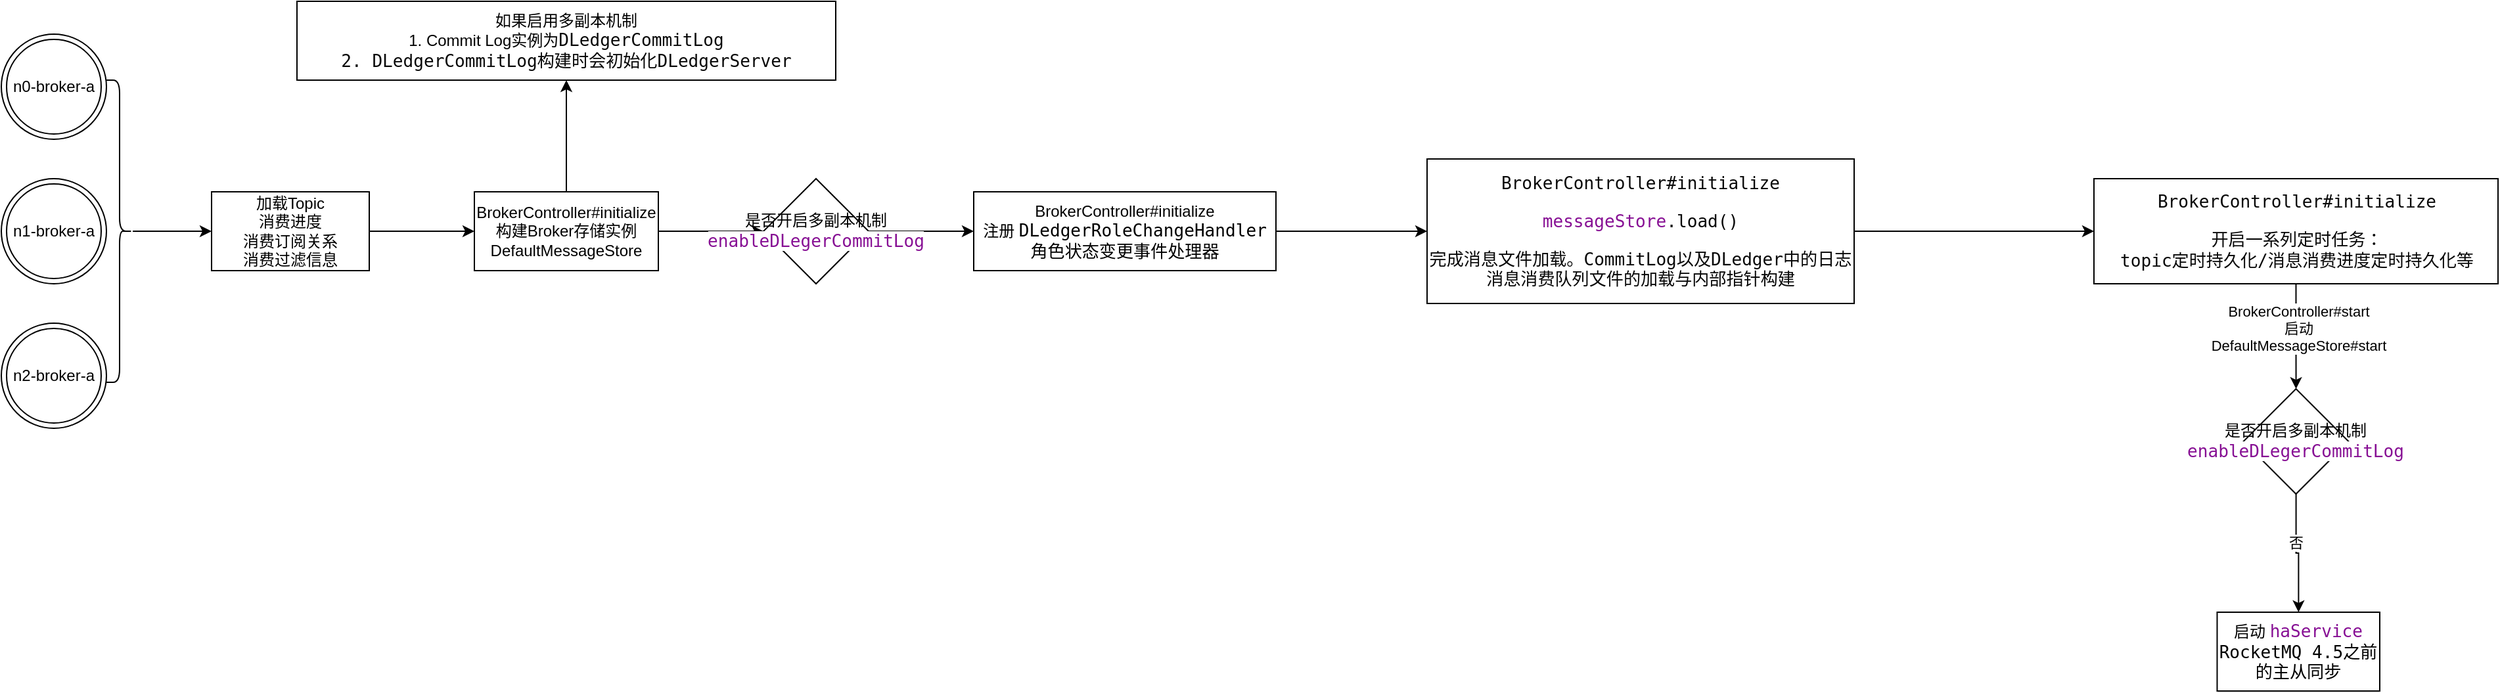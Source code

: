 <mxfile version="20.1.1" type="github">
  <diagram id="C5RBs43oDa-KdzZeNtuy" name="Page-1">
    <mxGraphModel dx="1731" dy="1007" grid="1" gridSize="10" guides="1" tooltips="1" connect="1" arrows="1" fold="1" page="1" pageScale="1" pageWidth="827" pageHeight="1169" math="0" shadow="0">
      <root>
        <mxCell id="WIyWlLk6GJQsqaUBKTNV-0" />
        <mxCell id="WIyWlLk6GJQsqaUBKTNV-1" parent="WIyWlLk6GJQsqaUBKTNV-0" />
        <mxCell id="275O_Iy-UAPiwlHhrqx4-0" value="n0-broker-a" style="ellipse;shape=doubleEllipse;whiteSpace=wrap;html=1;aspect=fixed;" vertex="1" parent="WIyWlLk6GJQsqaUBKTNV-1">
          <mxGeometry x="80" y="120" width="80" height="80" as="geometry" />
        </mxCell>
        <mxCell id="275O_Iy-UAPiwlHhrqx4-1" value="n1-broker-a" style="ellipse;shape=doubleEllipse;whiteSpace=wrap;html=1;aspect=fixed;" vertex="1" parent="WIyWlLk6GJQsqaUBKTNV-1">
          <mxGeometry x="80" y="230" width="80" height="80" as="geometry" />
        </mxCell>
        <mxCell id="275O_Iy-UAPiwlHhrqx4-2" value="n2-broker-a" style="ellipse;shape=doubleEllipse;whiteSpace=wrap;html=1;aspect=fixed;" vertex="1" parent="WIyWlLk6GJQsqaUBKTNV-1">
          <mxGeometry x="80" y="340" width="80" height="80" as="geometry" />
        </mxCell>
        <mxCell id="275O_Iy-UAPiwlHhrqx4-7" value="" style="edgeStyle=orthogonalEdgeStyle;rounded=0;orthogonalLoop=1;jettySize=auto;html=1;" edge="1" parent="WIyWlLk6GJQsqaUBKTNV-1" source="275O_Iy-UAPiwlHhrqx4-3" target="275O_Iy-UAPiwlHhrqx4-6">
          <mxGeometry relative="1" as="geometry" />
        </mxCell>
        <mxCell id="275O_Iy-UAPiwlHhrqx4-3" value="" style="shape=curlyBracket;whiteSpace=wrap;html=1;rounded=1;flipH=1;" vertex="1" parent="WIyWlLk6GJQsqaUBKTNV-1">
          <mxGeometry x="160" y="155" width="20" height="230" as="geometry" />
        </mxCell>
        <mxCell id="275O_Iy-UAPiwlHhrqx4-9" value="" style="edgeStyle=orthogonalEdgeStyle;rounded=0;orthogonalLoop=1;jettySize=auto;html=1;" edge="1" parent="WIyWlLk6GJQsqaUBKTNV-1" source="275O_Iy-UAPiwlHhrqx4-6" target="275O_Iy-UAPiwlHhrqx4-8">
          <mxGeometry relative="1" as="geometry" />
        </mxCell>
        <mxCell id="275O_Iy-UAPiwlHhrqx4-6" value="加载Topic&lt;br&gt;消费进度&lt;br&gt;消费订阅关系&lt;br&gt;消费过滤信息" style="rounded=0;whiteSpace=wrap;html=1;" vertex="1" parent="WIyWlLk6GJQsqaUBKTNV-1">
          <mxGeometry x="240" y="240" width="120" height="60" as="geometry" />
        </mxCell>
        <mxCell id="275O_Iy-UAPiwlHhrqx4-11" value="" style="edgeStyle=orthogonalEdgeStyle;rounded=0;orthogonalLoop=1;jettySize=auto;html=1;" edge="1" parent="WIyWlLk6GJQsqaUBKTNV-1" source="275O_Iy-UAPiwlHhrqx4-8" target="275O_Iy-UAPiwlHhrqx4-10">
          <mxGeometry relative="1" as="geometry" />
        </mxCell>
        <mxCell id="275O_Iy-UAPiwlHhrqx4-15" value="" style="edgeStyle=orthogonalEdgeStyle;rounded=0;orthogonalLoop=1;jettySize=auto;html=1;" edge="1" parent="WIyWlLk6GJQsqaUBKTNV-1" source="275O_Iy-UAPiwlHhrqx4-8" target="275O_Iy-UAPiwlHhrqx4-14">
          <mxGeometry relative="1" as="geometry" />
        </mxCell>
        <mxCell id="275O_Iy-UAPiwlHhrqx4-8" value="BrokerController#initialize&lt;br&gt;构建Broker存储实例&lt;br&gt;DefaultMessageStore" style="whiteSpace=wrap;html=1;rounded=0;" vertex="1" parent="WIyWlLk6GJQsqaUBKTNV-1">
          <mxGeometry x="440" y="240" width="140" height="60" as="geometry" />
        </mxCell>
        <mxCell id="275O_Iy-UAPiwlHhrqx4-13" value="" style="edgeStyle=orthogonalEdgeStyle;rounded=0;orthogonalLoop=1;jettySize=auto;html=1;" edge="1" parent="WIyWlLk6GJQsqaUBKTNV-1" source="275O_Iy-UAPiwlHhrqx4-10" target="275O_Iy-UAPiwlHhrqx4-12">
          <mxGeometry relative="1" as="geometry" />
        </mxCell>
        <mxCell id="275O_Iy-UAPiwlHhrqx4-10" value="是否开启多副本机制&lt;span style=&quot;color: rgb(135, 16, 148); background-color: rgb(255, 255, 255); font-family: &amp;quot;JetBrains Mono&amp;quot;, monospace; font-size: 9.8pt;&quot;&gt;enableDLegerCommitLog&lt;/span&gt;" style="rhombus;whiteSpace=wrap;html=1;rounded=0;" vertex="1" parent="WIyWlLk6GJQsqaUBKTNV-1">
          <mxGeometry x="660" y="230" width="80" height="80" as="geometry" />
        </mxCell>
        <mxCell id="275O_Iy-UAPiwlHhrqx4-17" value="" style="edgeStyle=orthogonalEdgeStyle;rounded=0;orthogonalLoop=1;jettySize=auto;html=1;" edge="1" parent="WIyWlLk6GJQsqaUBKTNV-1" source="275O_Iy-UAPiwlHhrqx4-12" target="275O_Iy-UAPiwlHhrqx4-16">
          <mxGeometry relative="1" as="geometry" />
        </mxCell>
        <mxCell id="275O_Iy-UAPiwlHhrqx4-12" value="BrokerController#initialize&lt;br&gt;注册&amp;nbsp;&lt;span style=&quot;background-color: rgb(255, 255, 255); font-family: &amp;quot;JetBrains Mono&amp;quot;, monospace; font-size: 9.8pt;&quot;&gt;DLedgerRoleChangeHandler 角色状态变更事件处理器&lt;/span&gt;" style="whiteSpace=wrap;html=1;rounded=0;" vertex="1" parent="WIyWlLk6GJQsqaUBKTNV-1">
          <mxGeometry x="820" y="240" width="230" height="60" as="geometry" />
        </mxCell>
        <mxCell id="275O_Iy-UAPiwlHhrqx4-14" value="如果启用多副本机制&lt;br&gt;1. Commit Log实例为&lt;span style=&quot;background-color: rgb(255, 255, 255); color: rgb(8, 8, 8); font-family: &amp;quot;JetBrains Mono&amp;quot;, monospace; font-size: 9.8pt;&quot;&gt;DLedgerCommitLog&lt;br&gt;2.&lt;/span&gt;&lt;span style=&quot;color: rgb(8, 8, 8); font-family: &amp;quot;JetBrains Mono&amp;quot;, monospace; font-size: 13.067px; background-color: rgb(255, 255, 255);&quot;&gt;&amp;nbsp;DLedgerCommitLog构建时&lt;/span&gt;&lt;span style=&quot;background-color: rgb(255, 255, 255); color: rgb(8, 8, 8); font-family: &amp;quot;JetBrains Mono&amp;quot;, monospace; font-size: 9.8pt;&quot;&gt;会初始化&lt;/span&gt;&lt;span style=&quot;background-color: rgb(255, 255, 255); color: rgb(8, 8, 8); font-family: &amp;quot;JetBrains Mono&amp;quot;, monospace; font-size: 9.8pt;&quot;&gt;DLedgerServer&lt;/span&gt;" style="whiteSpace=wrap;html=1;rounded=0;" vertex="1" parent="WIyWlLk6GJQsqaUBKTNV-1">
          <mxGeometry x="305" y="95" width="410" height="60" as="geometry" />
        </mxCell>
        <mxCell id="275O_Iy-UAPiwlHhrqx4-19" value="" style="edgeStyle=orthogonalEdgeStyle;rounded=0;orthogonalLoop=1;jettySize=auto;html=1;" edge="1" parent="WIyWlLk6GJQsqaUBKTNV-1" source="275O_Iy-UAPiwlHhrqx4-16" target="275O_Iy-UAPiwlHhrqx4-18">
          <mxGeometry relative="1" as="geometry" />
        </mxCell>
        <mxCell id="275O_Iy-UAPiwlHhrqx4-16" value="&lt;pre style=&quot;background-color:#ffffff;color:#080808;font-family:&#39;JetBrains Mono&#39;,monospace;font-size:9.8pt;&quot;&gt;BrokerController#initialize&lt;br style=&quot;color: rgb(0, 0, 0); font-family: Helvetica; font-size: 12px; background-color: rgb(248, 249, 250);&quot;&gt;&lt;/pre&gt;&lt;pre style=&quot;background-color:#ffffff;color:#080808;font-family:&#39;JetBrains Mono&#39;,monospace;font-size:9.8pt;&quot;&gt;&lt;span style=&quot;color:#871094;&quot;&gt;messageStore&lt;/span&gt;.load()&lt;/pre&gt;&lt;pre style=&quot;background-color:#ffffff;color:#080808;font-family:&#39;JetBrains Mono&#39;,monospace;font-size:9.8pt;&quot;&gt;完成消息文件加载。CommitLog以及DLedger中的日志&lt;br/&gt;消息消费队列文件的加载与内部指针构建&lt;/pre&gt;" style="whiteSpace=wrap;html=1;rounded=0;" vertex="1" parent="WIyWlLk6GJQsqaUBKTNV-1">
          <mxGeometry x="1165" y="215" width="325" height="110" as="geometry" />
        </mxCell>
        <mxCell id="275O_Iy-UAPiwlHhrqx4-21" value="" style="edgeStyle=orthogonalEdgeStyle;rounded=0;orthogonalLoop=1;jettySize=auto;html=1;" edge="1" parent="WIyWlLk6GJQsqaUBKTNV-1" source="275O_Iy-UAPiwlHhrqx4-18" target="275O_Iy-UAPiwlHhrqx4-20">
          <mxGeometry relative="1" as="geometry" />
        </mxCell>
        <mxCell id="275O_Iy-UAPiwlHhrqx4-22" value="BrokerController#start&lt;br&gt;启动&lt;br&gt;DefaultMessageStore#start" style="edgeLabel;html=1;align=center;verticalAlign=middle;resizable=0;points=[];" vertex="1" connectable="0" parent="275O_Iy-UAPiwlHhrqx4-21">
          <mxGeometry x="-0.161" y="1" relative="1" as="geometry">
            <mxPoint as="offset" />
          </mxGeometry>
        </mxCell>
        <mxCell id="275O_Iy-UAPiwlHhrqx4-18" value="&lt;pre style=&quot;background-color: rgb(255, 255, 255); color: rgb(8, 8, 8); font-family: &amp;quot;JetBrains Mono&amp;quot;, monospace; font-size: 9.8pt;&quot;&gt;BrokerController#initialize&lt;/pre&gt;&lt;pre style=&quot;background-color: rgb(255, 255, 255); color: rgb(8, 8, 8); font-family: &amp;quot;JetBrains Mono&amp;quot;, monospace; font-size: 9.8pt;&quot;&gt;开启一系列定时任务：&lt;br/&gt;topic定时持久化/消息消费进度定时持久化等&lt;/pre&gt;" style="whiteSpace=wrap;html=1;rounded=0;" vertex="1" parent="WIyWlLk6GJQsqaUBKTNV-1">
          <mxGeometry x="1672.5" y="230" width="307.5" height="80" as="geometry" />
        </mxCell>
        <mxCell id="275O_Iy-UAPiwlHhrqx4-24" value="" style="edgeStyle=orthogonalEdgeStyle;rounded=0;orthogonalLoop=1;jettySize=auto;html=1;" edge="1" parent="WIyWlLk6GJQsqaUBKTNV-1" source="275O_Iy-UAPiwlHhrqx4-20" target="275O_Iy-UAPiwlHhrqx4-23">
          <mxGeometry relative="1" as="geometry" />
        </mxCell>
        <mxCell id="275O_Iy-UAPiwlHhrqx4-25" value="否" style="edgeLabel;html=1;align=center;verticalAlign=middle;resizable=0;points=[];" vertex="1" connectable="0" parent="275O_Iy-UAPiwlHhrqx4-24">
          <mxGeometry x="-0.207" y="-1" relative="1" as="geometry">
            <mxPoint as="offset" />
          </mxGeometry>
        </mxCell>
        <mxCell id="275O_Iy-UAPiwlHhrqx4-20" value="是否开启多副本机制&lt;span style=&quot;color: rgb(135, 16, 148); background-color: rgb(255, 255, 255); font-family: &amp;quot;JetBrains Mono&amp;quot;, monospace; font-size: 9.8pt;&quot;&gt;enableDLegerCommitLog&lt;/span&gt;" style="rhombus;whiteSpace=wrap;html=1;rounded=0;" vertex="1" parent="WIyWlLk6GJQsqaUBKTNV-1">
          <mxGeometry x="1786.25" y="390" width="80" height="80" as="geometry" />
        </mxCell>
        <mxCell id="275O_Iy-UAPiwlHhrqx4-23" value="启动&amp;nbsp;&lt;span style=&quot;background-color: rgb(255, 255, 255); font-family: &amp;quot;JetBrains Mono&amp;quot;, monospace; font-size: 9.8pt;&quot;&gt;&lt;font color=&quot;#871094&quot;&gt;haService&lt;/font&gt;&lt;br&gt;RocketMQ 4.5之前的主从同步&lt;br&gt;&lt;/span&gt;" style="whiteSpace=wrap;html=1;rounded=0;" vertex="1" parent="WIyWlLk6GJQsqaUBKTNV-1">
          <mxGeometry x="1766.25" y="560" width="123.75" height="60" as="geometry" />
        </mxCell>
      </root>
    </mxGraphModel>
  </diagram>
</mxfile>
